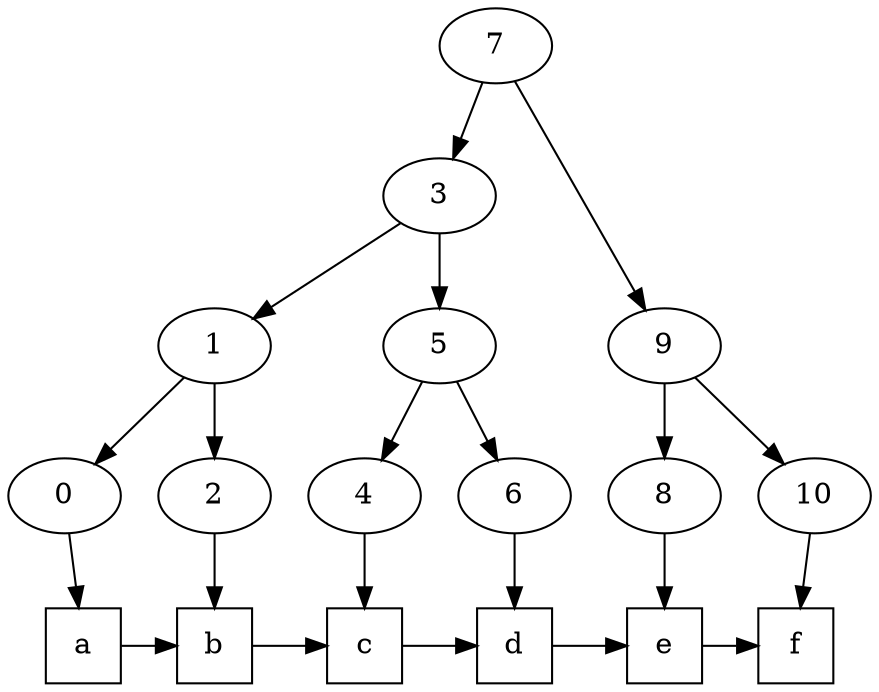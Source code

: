 digraph {
  subgraph data {
    node[shape=square];
    rank=same;
    // Data Order
    a -> b -> c -> d -> e -> f;
  }

  subgraph index {
    // Index Tree
    7 -> {3, 9};
    9 -> {8, 10}
    3 -> {1, 5};
    1 -> {0, 2};
    5 -> {4, 6};

    // Index-to-Data
    0 -> a;
    2 -> b;
    4 -> c;
    6 -> d;
    8 -> e;
    10 -> f;
  }
}
